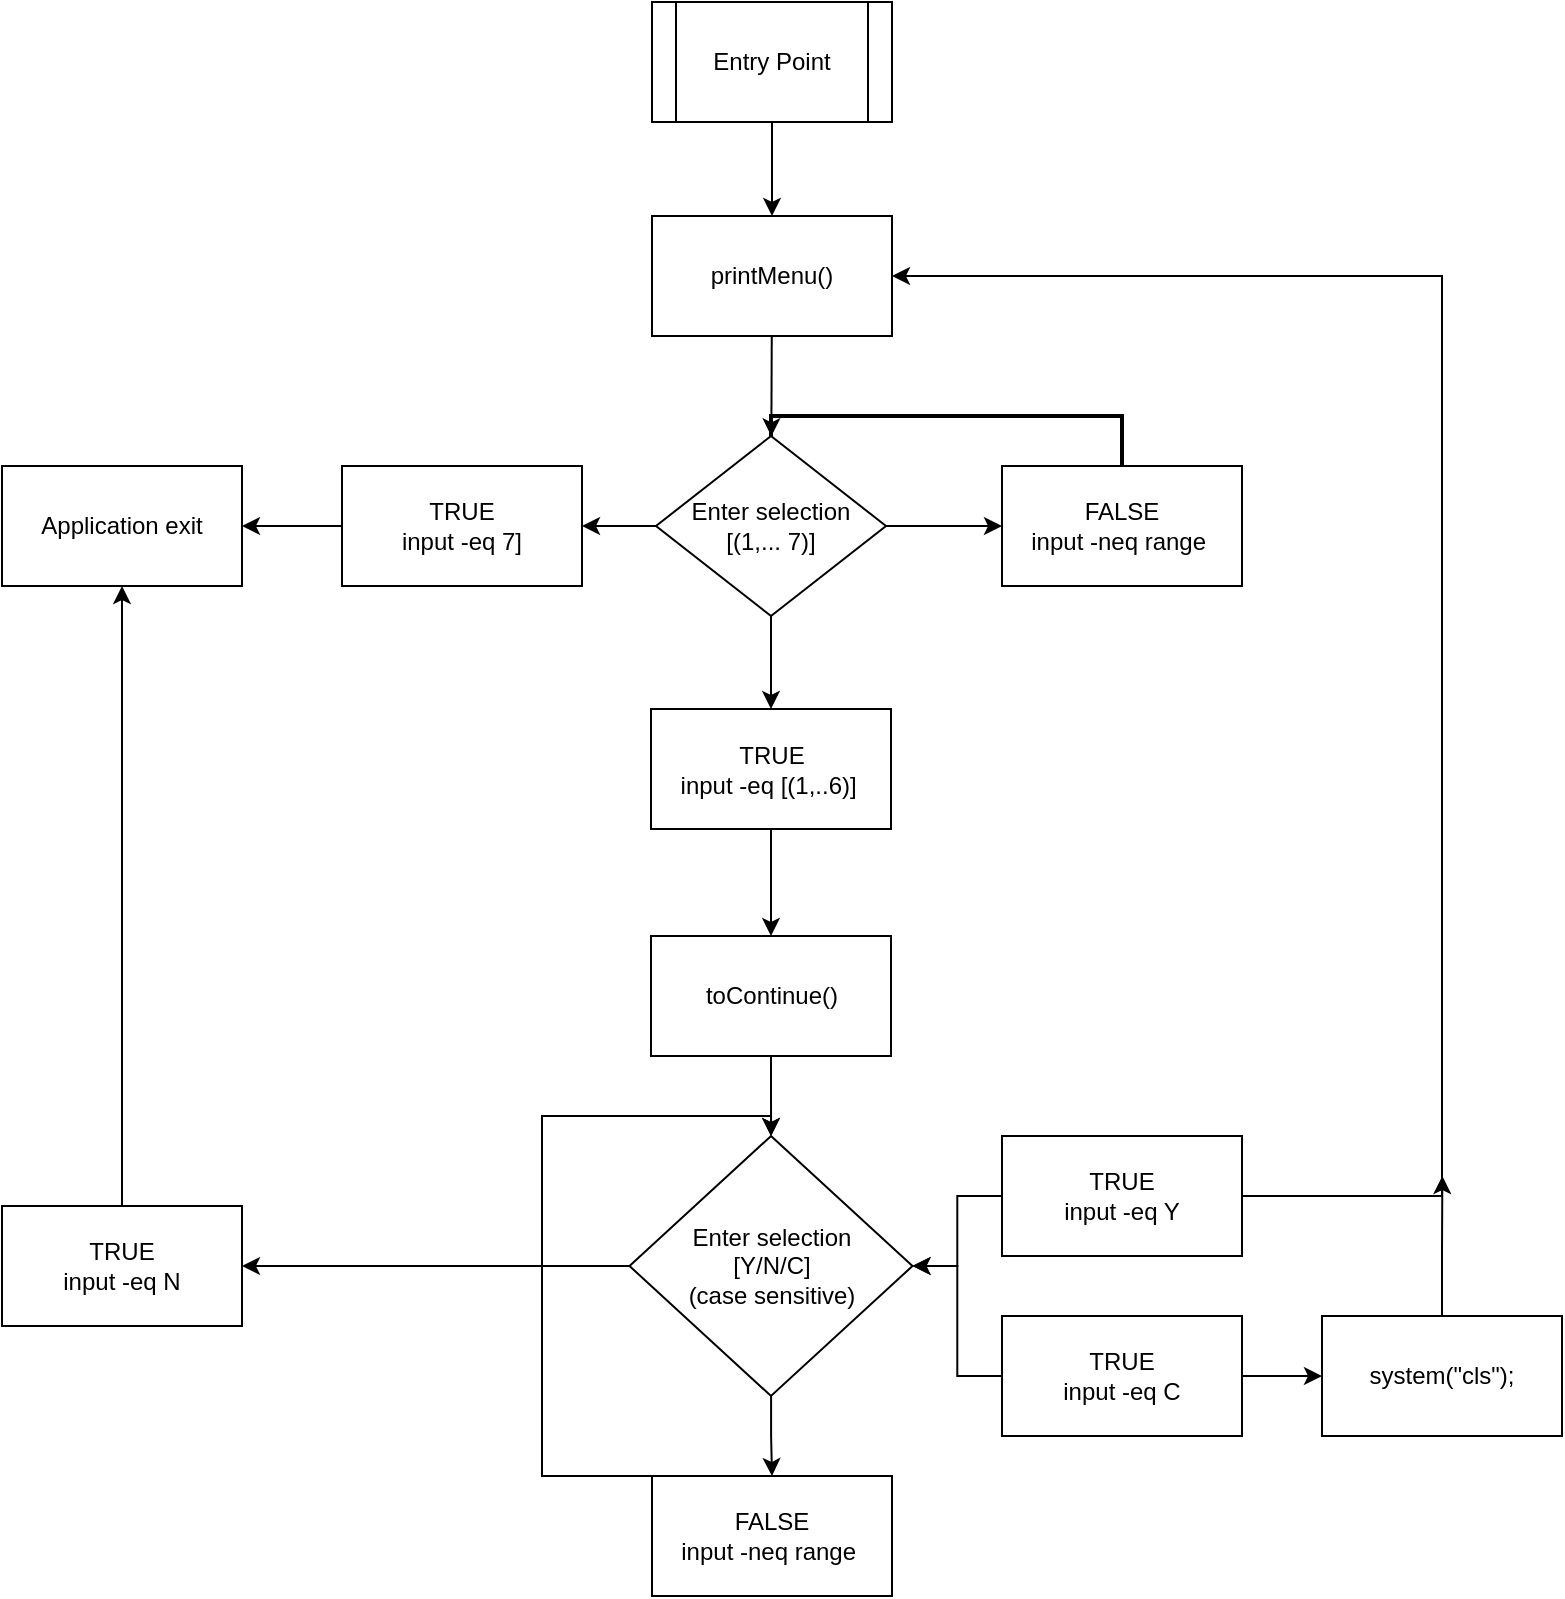 <mxfile>
    <diagram id="cGuh4ydlKH-3rqVrfL0V" name="Page-1">
        <mxGraphModel dx="803" dy="1784" grid="1" gridSize="10" guides="1" tooltips="1" connect="1" arrows="1" fold="1" page="1" pageScale="1" pageWidth="1169" pageHeight="827" background="none" math="0" shadow="0">
            <root>
                <mxCell id="0"/>
                <mxCell id="1" parent="0"/>
                <mxCell id="5" value="" style="edgeStyle=none;html=1;rounded=0;" edge="1" parent="1" source="2" target="4">
                    <mxGeometry relative="1" as="geometry"/>
                </mxCell>
                <mxCell id="2" value="Entry Point" style="shape=process;whiteSpace=wrap;html=1;backgroundOutline=1;gradientColor=none;rounded=0;" vertex="1" parent="1">
                    <mxGeometry x="525" y="-827" width="120" height="60" as="geometry"/>
                </mxCell>
                <mxCell id="7" style="edgeStyle=none;html=1;rounded=0;" edge="1" parent="1" source="4" target="6">
                    <mxGeometry relative="1" as="geometry"/>
                </mxCell>
                <mxCell id="4" value="printMenu()" style="rounded=0;whiteSpace=wrap;html=1;gradientColor=none;" vertex="1" parent="1">
                    <mxGeometry x="525" y="-720" width="120" height="60" as="geometry"/>
                </mxCell>
                <mxCell id="17" value="" style="edgeStyle=orthogonalEdgeStyle;html=1;rounded=0;" edge="1" parent="1" source="6" target="15">
                    <mxGeometry relative="1" as="geometry"/>
                </mxCell>
                <mxCell id="18" value="" style="edgeStyle=orthogonalEdgeStyle;html=1;rounded=0;" edge="1" parent="1" source="6" target="16">
                    <mxGeometry relative="1" as="geometry"/>
                </mxCell>
                <mxCell id="51" style="edgeStyle=orthogonalEdgeStyle;html=1;exitX=1;exitY=0.5;exitDx=0;exitDy=0;entryX=0;entryY=0.5;entryDx=0;entryDy=0;startArrow=none;startFill=0;endArrow=classic;endFill=1;rounded=0;" edge="1" parent="1" source="6" target="8">
                    <mxGeometry relative="1" as="geometry"/>
                </mxCell>
                <mxCell id="6" value="Enter selection&lt;br&gt;[(1,... 7)]" style="rhombus;whiteSpace=wrap;html=1;gradientColor=none;rounded=0;" vertex="1" parent="1">
                    <mxGeometry x="527" y="-610" width="115" height="90" as="geometry"/>
                </mxCell>
                <mxCell id="55" style="edgeStyle=orthogonalEdgeStyle;html=1;exitX=0.5;exitY=0;exitDx=0;exitDy=0;entryX=0.5;entryY=0;entryDx=0;entryDy=0;startArrow=none;startFill=0;endArrow=none;endFill=0;strokeWidth=2;rounded=0;" edge="1" parent="1" source="8" target="6">
                    <mxGeometry relative="1" as="geometry">
                        <Array as="points">
                            <mxPoint x="760" y="-620"/>
                            <mxPoint x="585" y="-620"/>
                        </Array>
                    </mxGeometry>
                </mxCell>
                <mxCell id="8" value="FALSE&lt;br&gt;input -neq range&amp;nbsp;" style="rounded=0;whiteSpace=wrap;html=1;gradientColor=none;" vertex="1" parent="1">
                    <mxGeometry x="700" y="-595" width="120" height="60" as="geometry"/>
                </mxCell>
                <mxCell id="22" value="" style="edgeStyle=orthogonalEdgeStyle;html=1;rounded=0;" edge="1" parent="1" source="15" target="21">
                    <mxGeometry relative="1" as="geometry"/>
                </mxCell>
                <mxCell id="15" value="TRUE&lt;br&gt;input -eq [(1,..6)]&amp;nbsp;" style="rounded=0;whiteSpace=wrap;html=1;gradientColor=none;" vertex="1" parent="1">
                    <mxGeometry x="524.5" y="-473.5" width="120" height="60" as="geometry"/>
                </mxCell>
                <mxCell id="20" value="" style="edgeStyle=orthogonalEdgeStyle;html=1;rounded=0;" edge="1" parent="1" source="16" target="19">
                    <mxGeometry relative="1" as="geometry"/>
                </mxCell>
                <mxCell id="16" value="TRUE&lt;br&gt;input -eq 7]" style="rounded=0;whiteSpace=wrap;html=1;gradientColor=none;" vertex="1" parent="1">
                    <mxGeometry x="370" y="-595" width="120" height="60" as="geometry"/>
                </mxCell>
                <mxCell id="19" value="Application exit" style="rounded=0;whiteSpace=wrap;html=1;gradientColor=none;" vertex="1" parent="1">
                    <mxGeometry x="200" y="-595" width="120" height="60" as="geometry"/>
                </mxCell>
                <mxCell id="26" value="" style="edgeStyle=orthogonalEdgeStyle;html=1;rounded=0;" edge="1" parent="1" source="21" target="23">
                    <mxGeometry relative="1" as="geometry"/>
                </mxCell>
                <mxCell id="21" value="toContinue()" style="rounded=0;whiteSpace=wrap;html=1;gradientColor=none;" vertex="1" parent="1">
                    <mxGeometry x="524.5" y="-360" width="120" height="60" as="geometry"/>
                </mxCell>
                <mxCell id="48" value="" style="edgeStyle=orthogonalEdgeStyle;html=1;startArrow=none;startFill=0;endArrow=classic;endFill=1;rounded=0;" edge="1" parent="1" source="23" target="47">
                    <mxGeometry relative="1" as="geometry"/>
                </mxCell>
                <mxCell id="58" value="" style="edgeStyle=orthogonalEdgeStyle;html=1;startArrow=none;startFill=0;endArrow=classic;endFill=1;strokeWidth=1;rounded=0;" edge="1" parent="1" source="23" target="56">
                    <mxGeometry relative="1" as="geometry"/>
                </mxCell>
                <mxCell id="23" value="Enter selection&lt;br&gt;[Y/N/C]&lt;br&gt;(case sensitive)" style="rhombus;whiteSpace=wrap;html=1;gradientColor=none;rounded=0;" vertex="1" parent="1">
                    <mxGeometry x="513.75" y="-260" width="141.5" height="130" as="geometry"/>
                </mxCell>
                <mxCell id="30" value="" style="edgeStyle=orthogonalEdgeStyle;html=1;rounded=0;" edge="1" parent="1" source="27" target="23">
                    <mxGeometry relative="1" as="geometry"/>
                </mxCell>
                <mxCell id="46" style="edgeStyle=orthogonalEdgeStyle;html=1;exitX=1;exitY=0.5;exitDx=0;exitDy=0;entryX=1;entryY=0.5;entryDx=0;entryDy=0;startArrow=none;startFill=0;endArrow=classic;endFill=1;rounded=0;" edge="1" parent="1" source="27" target="4">
                    <mxGeometry relative="1" as="geometry">
                        <Array as="points">
                            <mxPoint x="920" y="-230"/>
                            <mxPoint x="920" y="-690"/>
                        </Array>
                    </mxGeometry>
                </mxCell>
                <mxCell id="27" value="TRUE&lt;br&gt;input -eq Y" style="rounded=0;whiteSpace=wrap;html=1;gradientColor=none;" vertex="1" parent="1">
                    <mxGeometry x="700" y="-260" width="120" height="60" as="geometry"/>
                </mxCell>
                <mxCell id="29" value="" style="edgeStyle=orthogonalEdgeStyle;html=1;rounded=0;" edge="1" parent="1" source="28" target="23">
                    <mxGeometry relative="1" as="geometry"/>
                </mxCell>
                <mxCell id="40" value="" style="edgeStyle=orthogonalEdgeStyle;html=1;rounded=0;" edge="1" parent="1" source="28" target="31">
                    <mxGeometry relative="1" as="geometry"/>
                </mxCell>
                <mxCell id="28" value="&lt;span&gt;TRUE&lt;/span&gt;&lt;br&gt;&lt;span&gt;input -eq C&lt;/span&gt;" style="rounded=0;whiteSpace=wrap;html=1;gradientColor=none;" vertex="1" parent="1">
                    <mxGeometry x="700" y="-170" width="120" height="60" as="geometry"/>
                </mxCell>
                <mxCell id="45" style="edgeStyle=orthogonalEdgeStyle;html=1;exitX=0.5;exitY=0;exitDx=0;exitDy=0;startArrow=none;startFill=0;endArrow=classic;endFill=1;rounded=0;" edge="1" parent="1" source="31">
                    <mxGeometry relative="1" as="geometry">
                        <mxPoint x="920.182" y="-240" as="targetPoint"/>
                    </mxGeometry>
                </mxCell>
                <mxCell id="31" value="system(&quot;cls&quot;);" style="whiteSpace=wrap;html=1;rounded=0;gradientColor=none;" vertex="1" parent="1">
                    <mxGeometry x="860" y="-170" width="120" height="60" as="geometry"/>
                </mxCell>
                <mxCell id="49" style="edgeStyle=orthogonalEdgeStyle;html=1;exitX=0.5;exitY=0;exitDx=0;exitDy=0;entryX=0.5;entryY=1;entryDx=0;entryDy=0;startArrow=none;startFill=0;endArrow=classic;endFill=1;rounded=0;" edge="1" parent="1" source="47" target="19">
                    <mxGeometry relative="1" as="geometry"/>
                </mxCell>
                <mxCell id="47" value="&lt;span&gt;TRUE&lt;/span&gt;&lt;br&gt;&lt;span&gt;input -eq N&lt;/span&gt;" style="whiteSpace=wrap;html=1;gradientColor=none;rounded=0;" vertex="1" parent="1">
                    <mxGeometry x="200" y="-225" width="120" height="60" as="geometry"/>
                </mxCell>
                <mxCell id="59" style="edgeStyle=orthogonalEdgeStyle;html=1;exitX=0.25;exitY=0;exitDx=0;exitDy=0;startArrow=none;startFill=0;endArrow=classic;endFill=1;strokeWidth=1;entryX=0.5;entryY=0;entryDx=0;entryDy=0;rounded=0;" edge="1" parent="1" source="56" target="23">
                    <mxGeometry relative="1" as="geometry">
                        <mxPoint x="585" y="-270" as="targetPoint"/>
                        <Array as="points">
                            <mxPoint x="470" y="-90"/>
                            <mxPoint x="470" y="-270"/>
                            <mxPoint x="585" y="-270"/>
                        </Array>
                    </mxGeometry>
                </mxCell>
                <mxCell id="56" value="FALSE&lt;br&gt;input -neq range&amp;nbsp;" style="rounded=0;whiteSpace=wrap;html=1;gradientColor=none;" vertex="1" parent="1">
                    <mxGeometry x="525" y="-90" width="120" height="60" as="geometry"/>
                </mxCell>
            </root>
        </mxGraphModel>
    </diagram>
</mxfile>